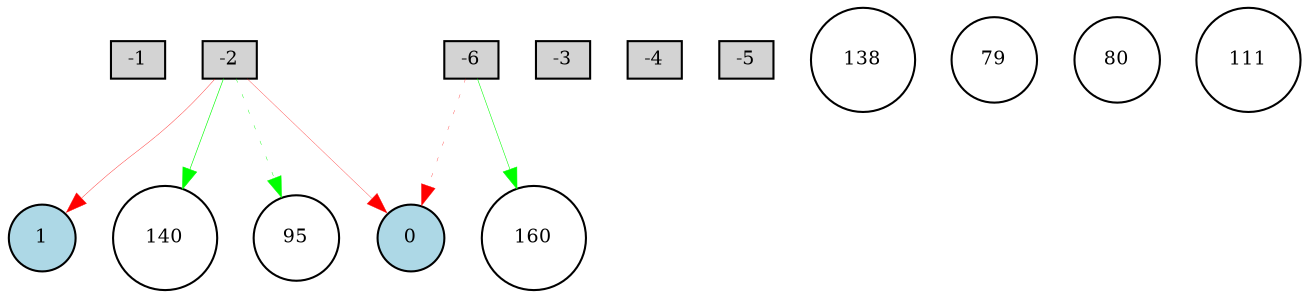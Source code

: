 digraph {
	node [fontsize=9 height=0.2 shape=circle width=0.2]
	-1 [fillcolor=lightgray shape=box style=filled]
	-2 [fillcolor=lightgray shape=box style=filled]
	-3 [fillcolor=lightgray shape=box style=filled]
	-4 [fillcolor=lightgray shape=box style=filled]
	-5 [fillcolor=lightgray shape=box style=filled]
	-6 [fillcolor=lightgray shape=box style=filled]
	0 [fillcolor=lightblue style=filled]
	1 [fillcolor=lightblue style=filled]
	160 [fillcolor=white style=filled]
	138 [fillcolor=white style=filled]
	140 [fillcolor=white style=filled]
	79 [fillcolor=white style=filled]
	80 [fillcolor=white style=filled]
	111 [fillcolor=white style=filled]
	95 [fillcolor=white style=filled]
	-2 -> 0 [color=red penwidth=0.14345266973330387 style=solid]
	-2 -> 1 [color=red penwidth=0.17139413098421102 style=solid]
	-2 -> 95 [color=green penwidth=0.19402313910690455 style=dotted]
	-6 -> 0 [color=red penwidth=0.1422666680521863 style=dotted]
	-2 -> 140 [color=green penwidth=0.30000000000000004 style=solid]
	-6 -> 160 [color=green penwidth=0.25754355052592726 style=solid]
}
